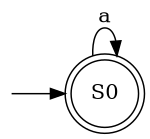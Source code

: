 digraph finite_state_machine {
    rankdir=LR;
    size="1,1"
    node [shape = point, color=white, fontcolor=white]; start;
    node [shape = doublecircle, color=black, fontcolor=black]; S0;
    node [shape = circle];
    start -> S0;
    S0 -> S0 [ label = "a" ];
}
